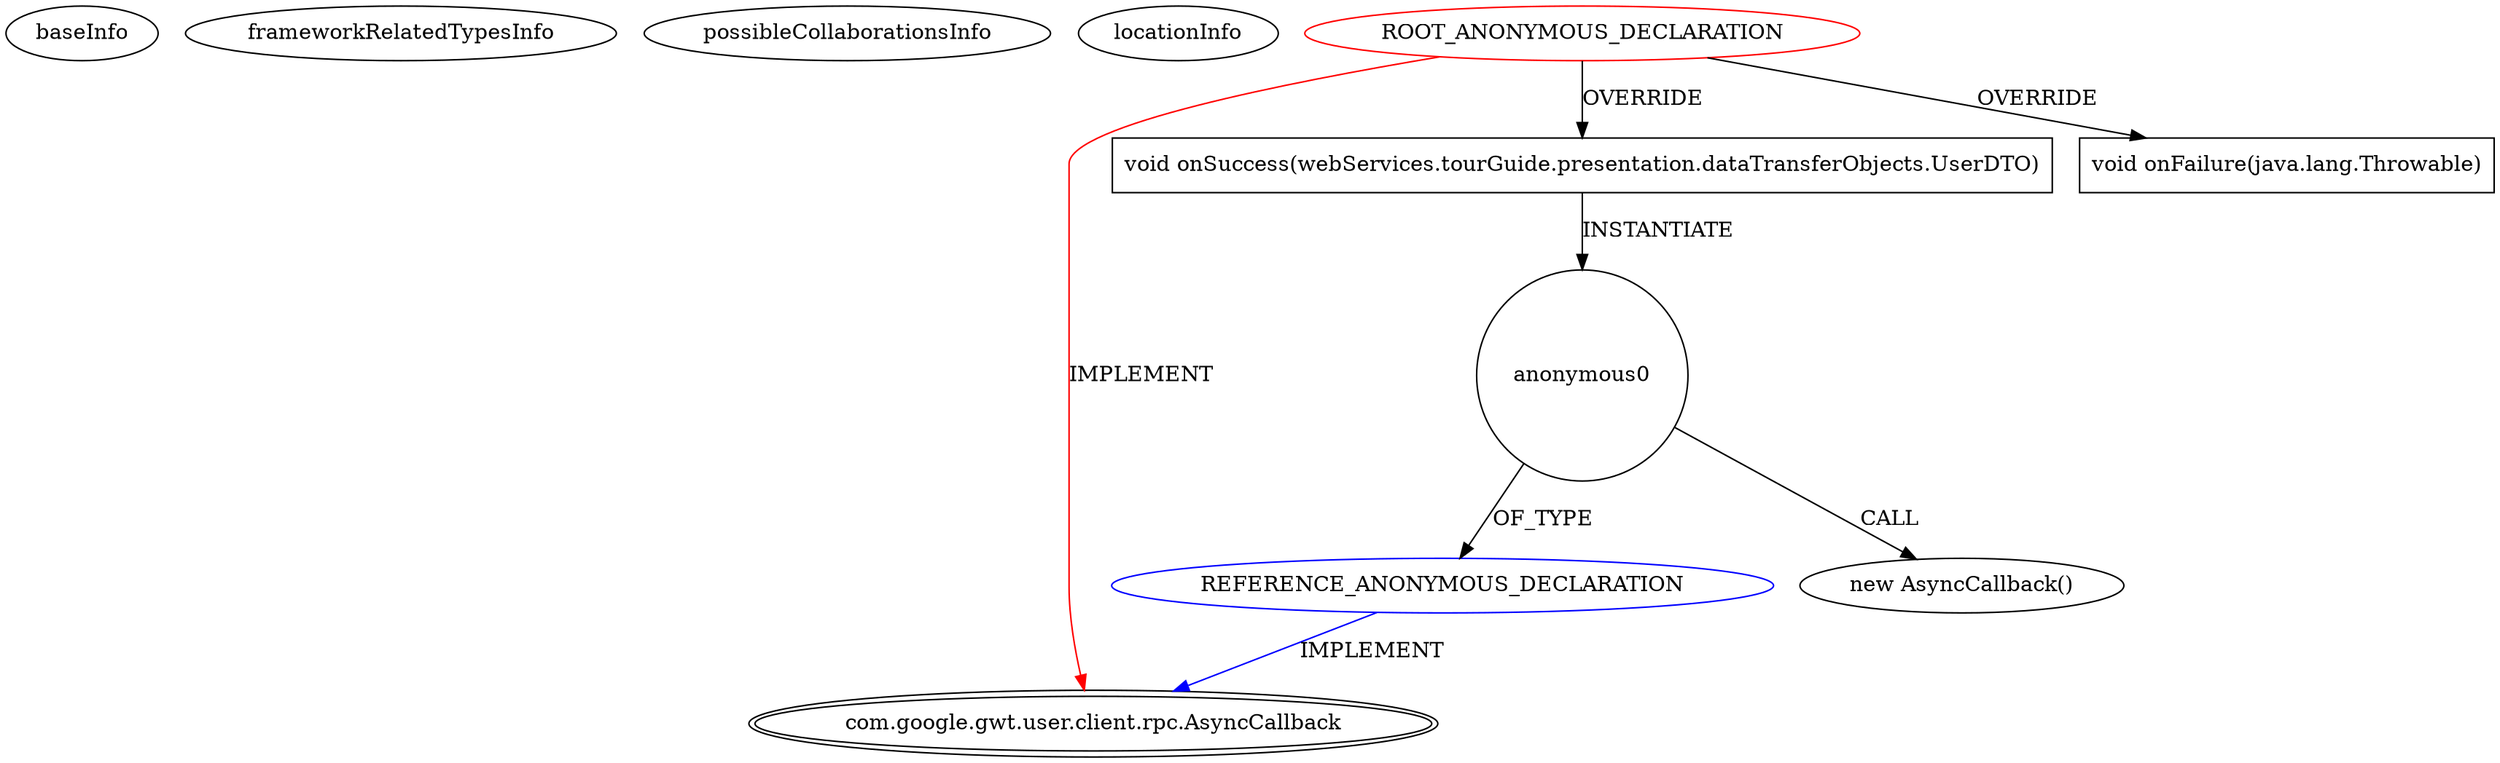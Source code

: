 digraph {
baseInfo[graphId=4677,category="extension_graph",isAnonymous=true,possibleRelation=true]
frameworkRelatedTypesInfo[0="com.google.gwt.user.client.rpc.AsyncCallback"]
possibleCollaborationsInfo[0="4677~OVERRIDING_METHOD_DECLARATION-INSTANTIATION-~com.google.gwt.user.client.rpc.AsyncCallback ~com.google.gwt.user.client.rpc.AsyncCallback ~true~true"]
locationInfo[projectName="wuiidl-webservice",filePath="/wuiidl-webservice/webservice-master/tourGuide/src/webServices/tourGuide/presentation/client/controller/TourGuideController.java",contextSignature="void onValueChange(com.google.gwt.event.logical.shared.ValueChangeEvent)",graphId="4677"]
0[label="ROOT_ANONYMOUS_DECLARATION",vertexType="ROOT_ANONYMOUS_DECLARATION",isFrameworkType=false,color=red]
1[label="com.google.gwt.user.client.rpc.AsyncCallback",vertexType="FRAMEWORK_INTERFACE_TYPE",isFrameworkType=true,peripheries=2]
2[label="void onSuccess(webServices.tourGuide.presentation.dataTransferObjects.UserDTO)",vertexType="OVERRIDING_METHOD_DECLARATION",isFrameworkType=false,shape=box]
4[label="anonymous0",vertexType="VARIABLE_EXPRESION",isFrameworkType=false,shape=circle]
5[label="REFERENCE_ANONYMOUS_DECLARATION",vertexType="REFERENCE_ANONYMOUS_DECLARATION",isFrameworkType=false,color=blue]
3[label="new AsyncCallback()",vertexType="CONSTRUCTOR_CALL",isFrameworkType=false]
7[label="void onFailure(java.lang.Throwable)",vertexType="OVERRIDING_METHOD_DECLARATION",isFrameworkType=false,shape=box]
0->1[label="IMPLEMENT",color=red]
0->2[label="OVERRIDE"]
2->4[label="INSTANTIATE"]
5->1[label="IMPLEMENT",color=blue]
4->5[label="OF_TYPE"]
4->3[label="CALL"]
0->7[label="OVERRIDE"]
}

